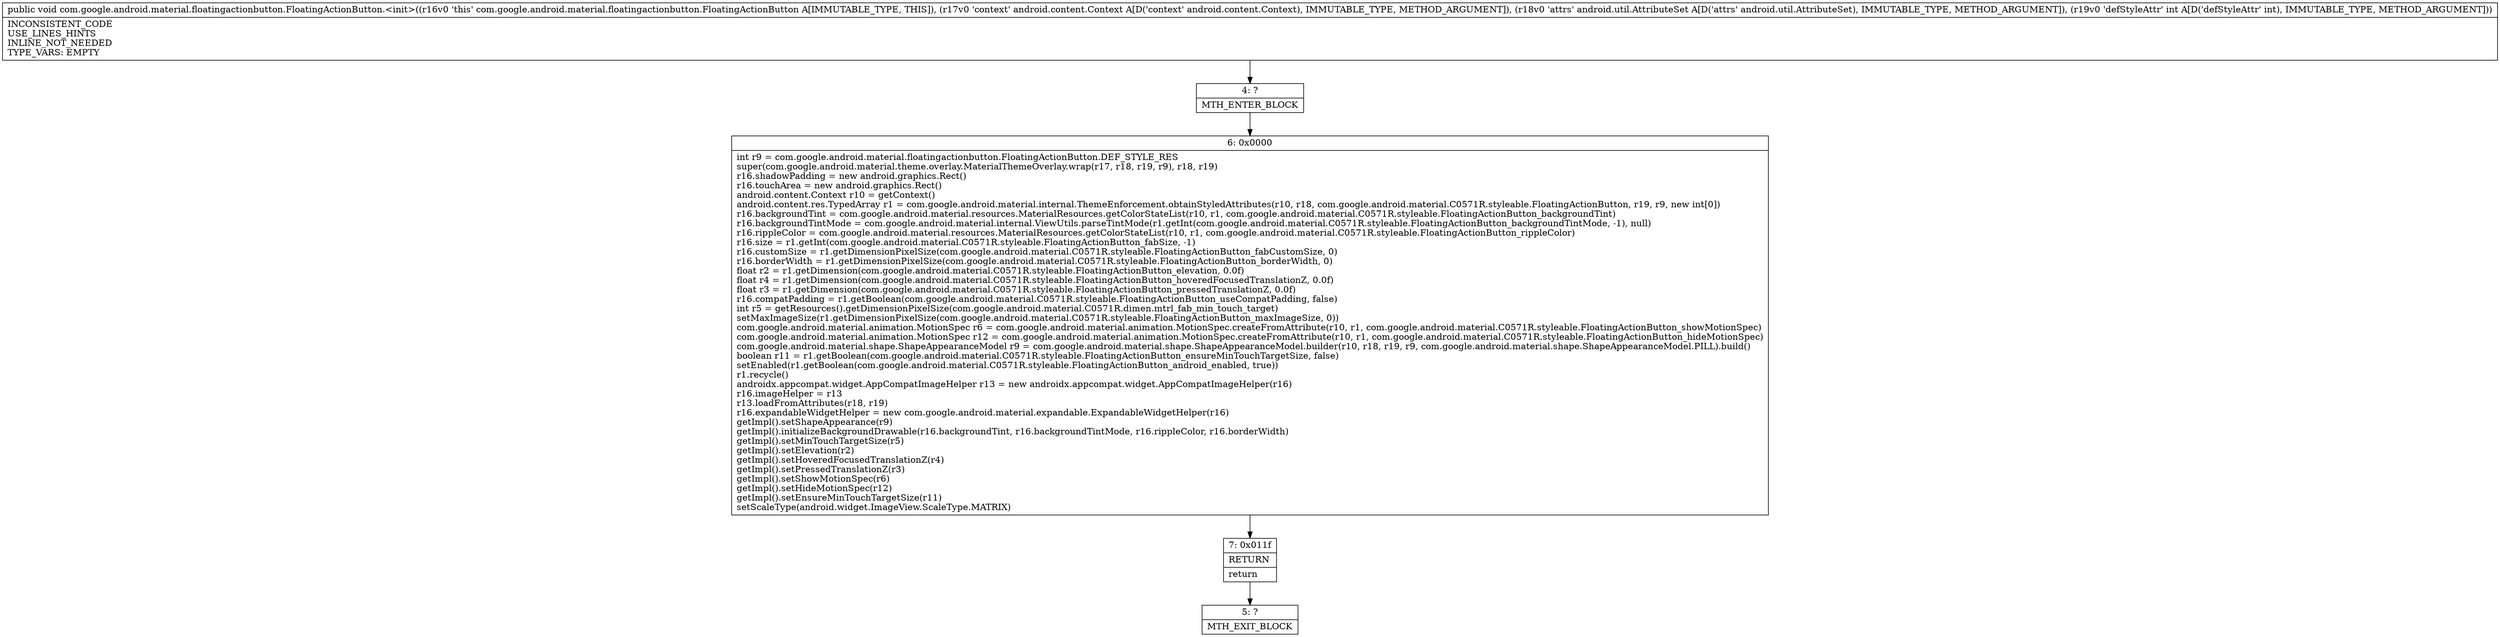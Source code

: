 digraph "CFG forcom.google.android.material.floatingactionbutton.FloatingActionButton.\<init\>(Landroid\/content\/Context;Landroid\/util\/AttributeSet;I)V" {
Node_4 [shape=record,label="{4\:\ ?|MTH_ENTER_BLOCK\l}"];
Node_6 [shape=record,label="{6\:\ 0x0000|int r9 = com.google.android.material.floatingactionbutton.FloatingActionButton.DEF_STYLE_RES\lsuper(com.google.android.material.theme.overlay.MaterialThemeOverlay.wrap(r17, r18, r19, r9), r18, r19)\lr16.shadowPadding = new android.graphics.Rect()\lr16.touchArea = new android.graphics.Rect()\landroid.content.Context r10 = getContext()\landroid.content.res.TypedArray r1 = com.google.android.material.internal.ThemeEnforcement.obtainStyledAttributes(r10, r18, com.google.android.material.C0571R.styleable.FloatingActionButton, r19, r9, new int[0])\lr16.backgroundTint = com.google.android.material.resources.MaterialResources.getColorStateList(r10, r1, com.google.android.material.C0571R.styleable.FloatingActionButton_backgroundTint)\lr16.backgroundTintMode = com.google.android.material.internal.ViewUtils.parseTintMode(r1.getInt(com.google.android.material.C0571R.styleable.FloatingActionButton_backgroundTintMode, \-1), null)\lr16.rippleColor = com.google.android.material.resources.MaterialResources.getColorStateList(r10, r1, com.google.android.material.C0571R.styleable.FloatingActionButton_rippleColor)\lr16.size = r1.getInt(com.google.android.material.C0571R.styleable.FloatingActionButton_fabSize, \-1)\lr16.customSize = r1.getDimensionPixelSize(com.google.android.material.C0571R.styleable.FloatingActionButton_fabCustomSize, 0)\lr16.borderWidth = r1.getDimensionPixelSize(com.google.android.material.C0571R.styleable.FloatingActionButton_borderWidth, 0)\lfloat r2 = r1.getDimension(com.google.android.material.C0571R.styleable.FloatingActionButton_elevation, 0.0f)\lfloat r4 = r1.getDimension(com.google.android.material.C0571R.styleable.FloatingActionButton_hoveredFocusedTranslationZ, 0.0f)\lfloat r3 = r1.getDimension(com.google.android.material.C0571R.styleable.FloatingActionButton_pressedTranslationZ, 0.0f)\lr16.compatPadding = r1.getBoolean(com.google.android.material.C0571R.styleable.FloatingActionButton_useCompatPadding, false)\lint r5 = getResources().getDimensionPixelSize(com.google.android.material.C0571R.dimen.mtrl_fab_min_touch_target)\lsetMaxImageSize(r1.getDimensionPixelSize(com.google.android.material.C0571R.styleable.FloatingActionButton_maxImageSize, 0))\lcom.google.android.material.animation.MotionSpec r6 = com.google.android.material.animation.MotionSpec.createFromAttribute(r10, r1, com.google.android.material.C0571R.styleable.FloatingActionButton_showMotionSpec)\lcom.google.android.material.animation.MotionSpec r12 = com.google.android.material.animation.MotionSpec.createFromAttribute(r10, r1, com.google.android.material.C0571R.styleable.FloatingActionButton_hideMotionSpec)\lcom.google.android.material.shape.ShapeAppearanceModel r9 = com.google.android.material.shape.ShapeAppearanceModel.builder(r10, r18, r19, r9, com.google.android.material.shape.ShapeAppearanceModel.PILL).build()\lboolean r11 = r1.getBoolean(com.google.android.material.C0571R.styleable.FloatingActionButton_ensureMinTouchTargetSize, false)\lsetEnabled(r1.getBoolean(com.google.android.material.C0571R.styleable.FloatingActionButton_android_enabled, true))\lr1.recycle()\landroidx.appcompat.widget.AppCompatImageHelper r13 = new androidx.appcompat.widget.AppCompatImageHelper(r16)\lr16.imageHelper = r13\lr13.loadFromAttributes(r18, r19)\lr16.expandableWidgetHelper = new com.google.android.material.expandable.ExpandableWidgetHelper(r16)\lgetImpl().setShapeAppearance(r9)\lgetImpl().initializeBackgroundDrawable(r16.backgroundTint, r16.backgroundTintMode, r16.rippleColor, r16.borderWidth)\lgetImpl().setMinTouchTargetSize(r5)\lgetImpl().setElevation(r2)\lgetImpl().setHoveredFocusedTranslationZ(r4)\lgetImpl().setPressedTranslationZ(r3)\lgetImpl().setShowMotionSpec(r6)\lgetImpl().setHideMotionSpec(r12)\lgetImpl().setEnsureMinTouchTargetSize(r11)\lsetScaleType(android.widget.ImageView.ScaleType.MATRIX)\l}"];
Node_7 [shape=record,label="{7\:\ 0x011f|RETURN\l|return\l}"];
Node_5 [shape=record,label="{5\:\ ?|MTH_EXIT_BLOCK\l}"];
MethodNode[shape=record,label="{public void com.google.android.material.floatingactionbutton.FloatingActionButton.\<init\>((r16v0 'this' com.google.android.material.floatingactionbutton.FloatingActionButton A[IMMUTABLE_TYPE, THIS]), (r17v0 'context' android.content.Context A[D('context' android.content.Context), IMMUTABLE_TYPE, METHOD_ARGUMENT]), (r18v0 'attrs' android.util.AttributeSet A[D('attrs' android.util.AttributeSet), IMMUTABLE_TYPE, METHOD_ARGUMENT]), (r19v0 'defStyleAttr' int A[D('defStyleAttr' int), IMMUTABLE_TYPE, METHOD_ARGUMENT]))  | INCONSISTENT_CODE\lUSE_LINES_HINTS\lINLINE_NOT_NEEDED\lTYPE_VARS: EMPTY\l}"];
MethodNode -> Node_4;Node_4 -> Node_6;
Node_6 -> Node_7;
Node_7 -> Node_5;
}

